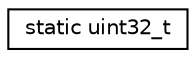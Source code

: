 digraph "Graphical Class Hierarchy"
{
 // INTERACTIVE_SVG=YES
  edge [fontname="Helvetica",fontsize="10",labelfontname="Helvetica",labelfontsize="10"];
  node [fontname="Helvetica",fontsize="10",shape=record];
  rankdir="LR";
  Node0 [label="static uint32_t",height=0.2,width=0.4,color="black", fillcolor="white", style="filled",URL="$d4/de7/classstatic_01uint32__t.html"];
}
